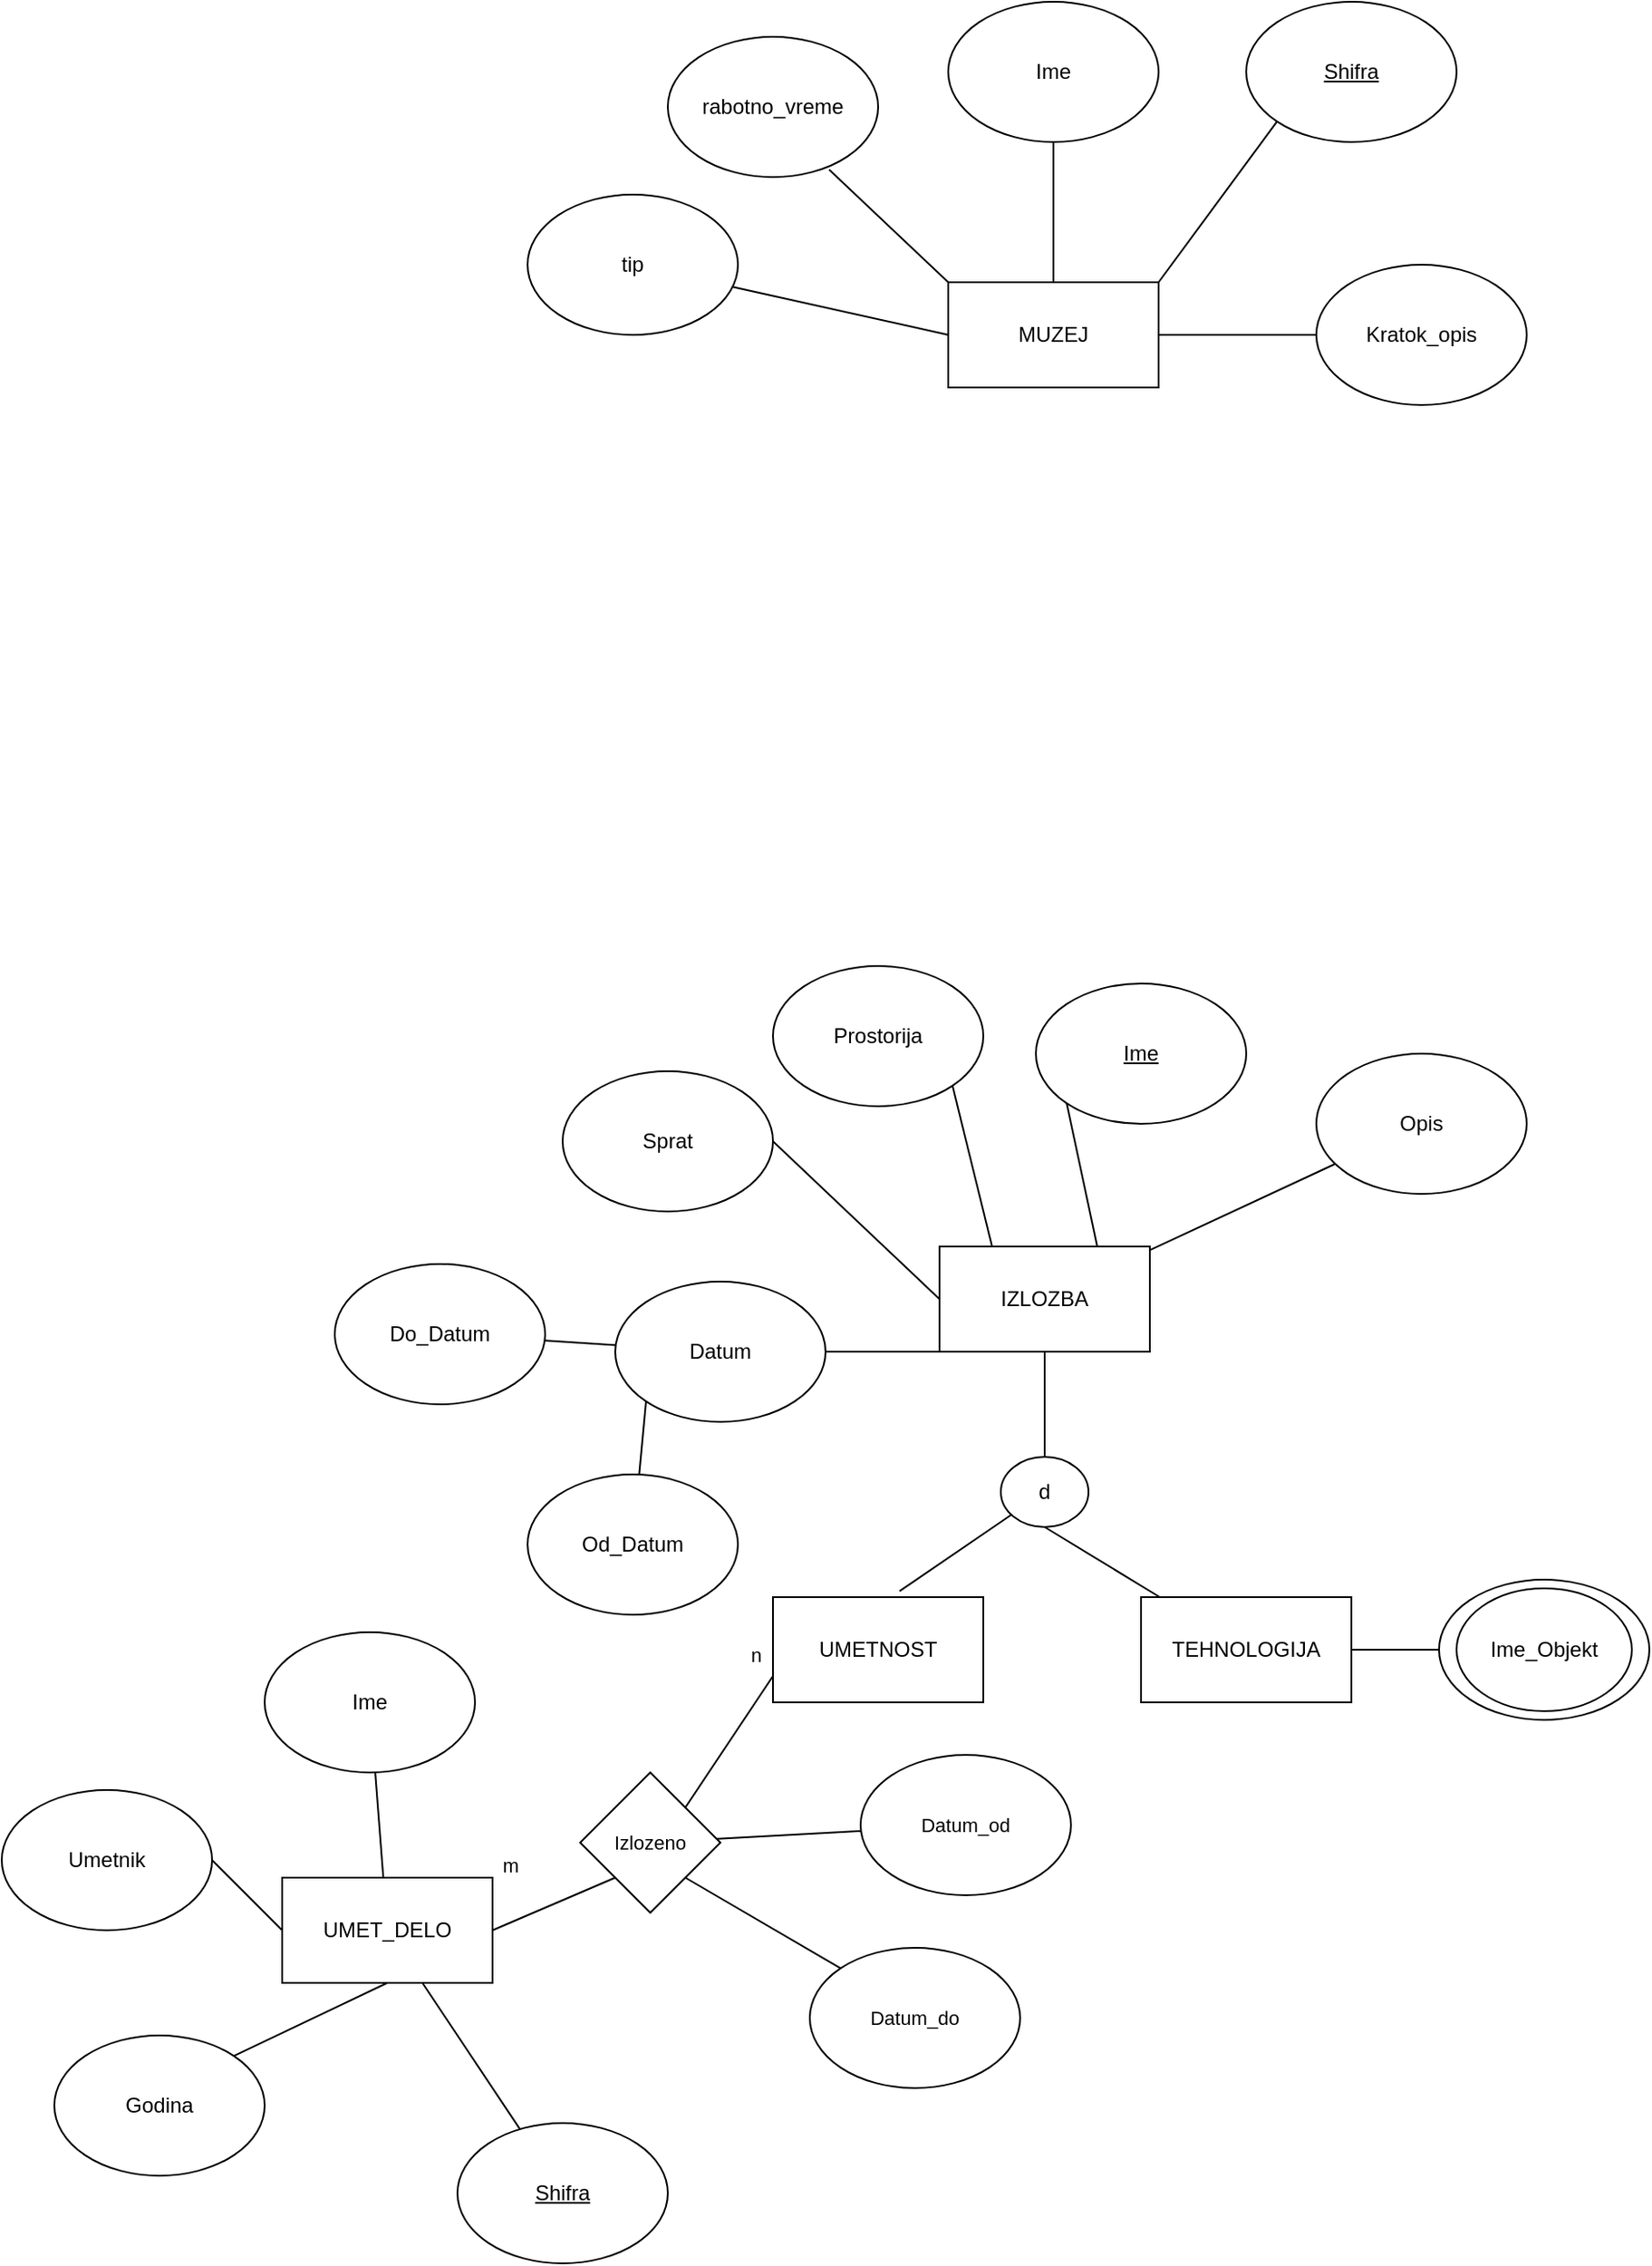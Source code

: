 <mxfile version="24.8.0">
  <diagram name="Page-1" id="aBAfNd_FBkbLEz4ILO74">
    <mxGraphModel dx="2497" dy="799" grid="1" gridSize="10" guides="1" tooltips="1" connect="1" arrows="1" fold="1" page="1" pageScale="1" pageWidth="850" pageHeight="1100" math="0" shadow="0">
      <root>
        <mxCell id="0" />
        <mxCell id="1" parent="0" />
        <mxCell id="x4Ep533CrrcRFyb9f4VT-3" value="Kratok_opis" style="ellipse;whiteSpace=wrap;html=1;" vertex="1" parent="1">
          <mxGeometry x="580" y="200" width="120" height="80" as="geometry" />
        </mxCell>
        <mxCell id="x4Ep533CrrcRFyb9f4VT-4" value="tip" style="ellipse;whiteSpace=wrap;html=1;" vertex="1" parent="1">
          <mxGeometry x="130" y="160" width="120" height="80" as="geometry" />
        </mxCell>
        <mxCell id="x4Ep533CrrcRFyb9f4VT-5" value="&lt;u&gt;Shifra&lt;/u&gt;" style="ellipse;whiteSpace=wrap;html=1;" vertex="1" parent="1">
          <mxGeometry x="540" y="50" width="120" height="80" as="geometry" />
        </mxCell>
        <mxCell id="x4Ep533CrrcRFyb9f4VT-18" value="" style="rounded=0;orthogonalLoop=1;jettySize=auto;html=1;endArrow=none;endFill=0;" edge="1" parent="1" source="x4Ep533CrrcRFyb9f4VT-6" target="x4Ep533CrrcRFyb9f4VT-17">
          <mxGeometry relative="1" as="geometry" />
        </mxCell>
        <mxCell id="x4Ep533CrrcRFyb9f4VT-6" value="Ime" style="ellipse;whiteSpace=wrap;html=1;" vertex="1" parent="1">
          <mxGeometry x="370" y="50" width="120" height="80" as="geometry" />
        </mxCell>
        <mxCell id="x4Ep533CrrcRFyb9f4VT-7" value="rabotno_vreme" style="ellipse;whiteSpace=wrap;html=1;" vertex="1" parent="1">
          <mxGeometry x="210" y="70" width="120" height="80" as="geometry" />
        </mxCell>
        <mxCell id="x4Ep533CrrcRFyb9f4VT-33" style="edgeStyle=none;shape=connector;rounded=0;orthogonalLoop=1;jettySize=auto;html=1;exitX=0;exitY=1;exitDx=0;exitDy=0;strokeColor=default;align=center;verticalAlign=middle;fontFamily=Helvetica;fontSize=11;fontColor=default;labelBackgroundColor=default;endArrow=none;endFill=0;entryX=1;entryY=0.5;entryDx=0;entryDy=0;" edge="1" parent="1" source="x4Ep533CrrcRFyb9f4VT-8" target="x4Ep533CrrcRFyb9f4VT-34">
          <mxGeometry relative="1" as="geometry">
            <mxPoint x="335" y="850" as="targetPoint" />
          </mxGeometry>
        </mxCell>
        <mxCell id="x4Ep533CrrcRFyb9f4VT-39" style="edgeStyle=none;shape=connector;rounded=0;orthogonalLoop=1;jettySize=auto;html=1;exitX=0.5;exitY=1;exitDx=0;exitDy=0;strokeColor=default;align=center;verticalAlign=middle;fontFamily=Helvetica;fontSize=11;fontColor=default;labelBackgroundColor=default;endArrow=none;endFill=0;" edge="1" parent="1" source="x4Ep533CrrcRFyb9f4VT-8">
          <mxGeometry relative="1" as="geometry">
            <mxPoint x="425" y="890" as="targetPoint" />
          </mxGeometry>
        </mxCell>
        <mxCell id="x4Ep533CrrcRFyb9f4VT-8" value="IZLOZBA" style="rounded=0;whiteSpace=wrap;html=1;" vertex="1" parent="1">
          <mxGeometry x="365" y="760" width="120" height="60" as="geometry" />
        </mxCell>
        <mxCell id="x4Ep533CrrcRFyb9f4VT-21" value="" style="edgeStyle=none;shape=connector;rounded=0;orthogonalLoop=1;jettySize=auto;html=1;strokeColor=default;align=center;verticalAlign=middle;fontFamily=Helvetica;fontSize=11;fontColor=default;labelBackgroundColor=default;endArrow=none;endFill=0;" edge="1" parent="1" source="x4Ep533CrrcRFyb9f4VT-17" target="x4Ep533CrrcRFyb9f4VT-3">
          <mxGeometry relative="1" as="geometry" />
        </mxCell>
        <mxCell id="x4Ep533CrrcRFyb9f4VT-22" style="edgeStyle=none;shape=connector;rounded=0;orthogonalLoop=1;jettySize=auto;html=1;exitX=1;exitY=0;exitDx=0;exitDy=0;entryX=0;entryY=1;entryDx=0;entryDy=0;strokeColor=default;align=center;verticalAlign=middle;fontFamily=Helvetica;fontSize=11;fontColor=default;labelBackgroundColor=default;endArrow=none;endFill=0;" edge="1" parent="1" source="x4Ep533CrrcRFyb9f4VT-17" target="x4Ep533CrrcRFyb9f4VT-5">
          <mxGeometry relative="1" as="geometry" />
        </mxCell>
        <mxCell id="x4Ep533CrrcRFyb9f4VT-24" style="edgeStyle=none;shape=connector;rounded=0;orthogonalLoop=1;jettySize=auto;html=1;exitX=0;exitY=0.5;exitDx=0;exitDy=0;strokeColor=default;align=center;verticalAlign=middle;fontFamily=Helvetica;fontSize=11;fontColor=default;labelBackgroundColor=default;endArrow=none;endFill=0;" edge="1" parent="1" source="x4Ep533CrrcRFyb9f4VT-17" target="x4Ep533CrrcRFyb9f4VT-4">
          <mxGeometry relative="1" as="geometry" />
        </mxCell>
        <mxCell id="x4Ep533CrrcRFyb9f4VT-17" value="MUZEJ" style="rounded=0;whiteSpace=wrap;html=1;" vertex="1" parent="1">
          <mxGeometry x="370" y="210" width="120" height="60" as="geometry" />
        </mxCell>
        <mxCell id="x4Ep533CrrcRFyb9f4VT-23" style="edgeStyle=none;shape=connector;rounded=0;orthogonalLoop=1;jettySize=auto;html=1;exitX=0;exitY=0;exitDx=0;exitDy=0;entryX=0.767;entryY=0.947;entryDx=0;entryDy=0;entryPerimeter=0;strokeColor=default;align=center;verticalAlign=middle;fontFamily=Helvetica;fontSize=11;fontColor=default;labelBackgroundColor=default;endArrow=none;endFill=0;" edge="1" parent="1" source="x4Ep533CrrcRFyb9f4VT-17" target="x4Ep533CrrcRFyb9f4VT-7">
          <mxGeometry relative="1" as="geometry" />
        </mxCell>
        <mxCell id="x4Ep533CrrcRFyb9f4VT-28" style="edgeStyle=none;shape=connector;rounded=0;orthogonalLoop=1;jettySize=auto;html=1;exitX=0;exitY=1;exitDx=0;exitDy=0;entryX=0.75;entryY=0;entryDx=0;entryDy=0;strokeColor=default;align=center;verticalAlign=middle;fontFamily=Helvetica;fontSize=11;fontColor=default;labelBackgroundColor=default;endArrow=none;endFill=0;" edge="1" parent="1" source="x4Ep533CrrcRFyb9f4VT-25" target="x4Ep533CrrcRFyb9f4VT-8">
          <mxGeometry relative="1" as="geometry" />
        </mxCell>
        <mxCell id="x4Ep533CrrcRFyb9f4VT-25" value="&lt;u&gt;Ime&lt;/u&gt;" style="ellipse;whiteSpace=wrap;html=1;" vertex="1" parent="1">
          <mxGeometry x="420" y="610" width="120" height="80" as="geometry" />
        </mxCell>
        <mxCell id="x4Ep533CrrcRFyb9f4VT-27" value="" style="edgeStyle=none;shape=connector;rounded=0;orthogonalLoop=1;jettySize=auto;html=1;strokeColor=default;align=center;verticalAlign=middle;fontFamily=Helvetica;fontSize=11;fontColor=default;labelBackgroundColor=default;endArrow=none;endFill=0;" edge="1" parent="1" source="x4Ep533CrrcRFyb9f4VT-26" target="x4Ep533CrrcRFyb9f4VT-8">
          <mxGeometry relative="1" as="geometry" />
        </mxCell>
        <mxCell id="x4Ep533CrrcRFyb9f4VT-26" value="Opis" style="ellipse;whiteSpace=wrap;html=1;" vertex="1" parent="1">
          <mxGeometry x="580" y="650" width="120" height="80" as="geometry" />
        </mxCell>
        <mxCell id="x4Ep533CrrcRFyb9f4VT-32" style="edgeStyle=none;shape=connector;rounded=0;orthogonalLoop=1;jettySize=auto;html=1;exitX=1;exitY=0.5;exitDx=0;exitDy=0;entryX=0;entryY=0.5;entryDx=0;entryDy=0;strokeColor=default;align=center;verticalAlign=middle;fontFamily=Helvetica;fontSize=11;fontColor=default;labelBackgroundColor=default;endArrow=none;endFill=0;" edge="1" parent="1" source="x4Ep533CrrcRFyb9f4VT-29" target="x4Ep533CrrcRFyb9f4VT-8">
          <mxGeometry relative="1" as="geometry" />
        </mxCell>
        <mxCell id="x4Ep533CrrcRFyb9f4VT-29" value="Sprat" style="ellipse;whiteSpace=wrap;html=1;" vertex="1" parent="1">
          <mxGeometry x="150" y="660" width="120" height="80" as="geometry" />
        </mxCell>
        <mxCell id="x4Ep533CrrcRFyb9f4VT-31" style="edgeStyle=none;shape=connector;rounded=0;orthogonalLoop=1;jettySize=auto;html=1;exitX=1;exitY=1;exitDx=0;exitDy=0;entryX=0.25;entryY=0;entryDx=0;entryDy=0;strokeColor=default;align=center;verticalAlign=middle;fontFamily=Helvetica;fontSize=11;fontColor=default;labelBackgroundColor=default;endArrow=none;endFill=0;" edge="1" parent="1" source="x4Ep533CrrcRFyb9f4VT-30" target="x4Ep533CrrcRFyb9f4VT-8">
          <mxGeometry relative="1" as="geometry" />
        </mxCell>
        <mxCell id="x4Ep533CrrcRFyb9f4VT-30" value="Prostorija" style="ellipse;whiteSpace=wrap;html=1;" vertex="1" parent="1">
          <mxGeometry x="270" y="600" width="120" height="80" as="geometry" />
        </mxCell>
        <mxCell id="x4Ep533CrrcRFyb9f4VT-35" style="edgeStyle=none;shape=connector;rounded=0;orthogonalLoop=1;jettySize=auto;html=1;exitX=0;exitY=1;exitDx=0;exitDy=0;strokeColor=default;align=center;verticalAlign=middle;fontFamily=Helvetica;fontSize=11;fontColor=default;labelBackgroundColor=default;endArrow=none;endFill=0;" edge="1" parent="1" source="x4Ep533CrrcRFyb9f4VT-34" target="x4Ep533CrrcRFyb9f4VT-36">
          <mxGeometry relative="1" as="geometry">
            <mxPoint x="180" y="880" as="targetPoint" />
          </mxGeometry>
        </mxCell>
        <mxCell id="x4Ep533CrrcRFyb9f4VT-34" value="Datum" style="ellipse;whiteSpace=wrap;html=1;" vertex="1" parent="1">
          <mxGeometry x="180" y="780" width="120" height="80" as="geometry" />
        </mxCell>
        <mxCell id="x4Ep533CrrcRFyb9f4VT-36" value="Od_Datum" style="ellipse;whiteSpace=wrap;html=1;" vertex="1" parent="1">
          <mxGeometry x="130" y="890" width="120" height="80" as="geometry" />
        </mxCell>
        <mxCell id="x4Ep533CrrcRFyb9f4VT-38" value="" style="edgeStyle=none;shape=connector;rounded=0;orthogonalLoop=1;jettySize=auto;html=1;strokeColor=default;align=center;verticalAlign=middle;fontFamily=Helvetica;fontSize=11;fontColor=default;labelBackgroundColor=default;endArrow=none;endFill=0;" edge="1" parent="1" source="x4Ep533CrrcRFyb9f4VT-37" target="x4Ep533CrrcRFyb9f4VT-34">
          <mxGeometry relative="1" as="geometry" />
        </mxCell>
        <mxCell id="x4Ep533CrrcRFyb9f4VT-37" value="Do_Datum" style="ellipse;whiteSpace=wrap;html=1;" vertex="1" parent="1">
          <mxGeometry x="20" y="770" width="120" height="80" as="geometry" />
        </mxCell>
        <mxCell id="x4Ep533CrrcRFyb9f4VT-41" style="edgeStyle=none;shape=connector;rounded=0;orthogonalLoop=1;jettySize=auto;html=1;exitX=0.5;exitY=1;exitDx=0;exitDy=0;strokeColor=default;align=center;verticalAlign=middle;fontFamily=Helvetica;fontSize=11;fontColor=default;labelBackgroundColor=default;endArrow=none;endFill=0;" edge="1" parent="1" source="x4Ep533CrrcRFyb9f4VT-40" target="x4Ep533CrrcRFyb9f4VT-43">
          <mxGeometry relative="1" as="geometry">
            <mxPoint x="570" y="960" as="targetPoint" />
          </mxGeometry>
        </mxCell>
        <mxCell id="x4Ep533CrrcRFyb9f4VT-42" style="edgeStyle=none;shape=connector;rounded=0;orthogonalLoop=1;jettySize=auto;html=1;strokeColor=default;align=center;verticalAlign=middle;fontFamily=Helvetica;fontSize=11;fontColor=default;labelBackgroundColor=default;endArrow=none;endFill=0;entryX=0.602;entryY=-0.057;entryDx=0;entryDy=0;entryPerimeter=0;" edge="1" parent="1" source="x4Ep533CrrcRFyb9f4VT-40" target="x4Ep533CrrcRFyb9f4VT-44">
          <mxGeometry relative="1" as="geometry">
            <mxPoint x="350" y="970" as="targetPoint" />
          </mxGeometry>
        </mxCell>
        <mxCell id="x4Ep533CrrcRFyb9f4VT-40" value="d" style="ellipse;whiteSpace=wrap;html=1;" vertex="1" parent="1">
          <mxGeometry x="400" y="880" width="50" height="40" as="geometry" />
        </mxCell>
        <mxCell id="x4Ep533CrrcRFyb9f4VT-43" value="TEHNOLOGIJA" style="rounded=0;whiteSpace=wrap;html=1;" vertex="1" parent="1">
          <mxGeometry x="480" y="960" width="120" height="60" as="geometry" />
        </mxCell>
        <mxCell id="x4Ep533CrrcRFyb9f4VT-44" value="UMETNOST" style="rounded=0;whiteSpace=wrap;html=1;" vertex="1" parent="1">
          <mxGeometry x="270" y="960" width="120" height="60" as="geometry" />
        </mxCell>
        <mxCell id="x4Ep533CrrcRFyb9f4VT-47" value="" style="edgeStyle=none;shape=connector;rounded=0;orthogonalLoop=1;jettySize=auto;html=1;strokeColor=default;align=center;verticalAlign=middle;fontFamily=Helvetica;fontSize=11;fontColor=default;labelBackgroundColor=default;endArrow=none;endFill=0;" edge="1" parent="1" source="x4Ep533CrrcRFyb9f4VT-46" target="x4Ep533CrrcRFyb9f4VT-43">
          <mxGeometry relative="1" as="geometry" />
        </mxCell>
        <mxCell id="x4Ep533CrrcRFyb9f4VT-48" value="" style="ellipse;whiteSpace=wrap;html=1;" vertex="1" parent="1">
          <mxGeometry x="650" y="950" width="120" height="80" as="geometry" />
        </mxCell>
        <mxCell id="x4Ep533CrrcRFyb9f4VT-46" value="Ime_Objekt" style="ellipse;whiteSpace=wrap;html=1;" vertex="1" parent="1">
          <mxGeometry x="660" y="955" width="100" height="70" as="geometry" />
        </mxCell>
        <mxCell id="x4Ep533CrrcRFyb9f4VT-54" value="" style="edgeStyle=none;shape=connector;rounded=0;orthogonalLoop=1;jettySize=auto;html=1;strokeColor=default;align=center;verticalAlign=middle;fontFamily=Helvetica;fontSize=11;fontColor=default;labelBackgroundColor=default;endArrow=none;endFill=0;" edge="1" parent="1" source="x4Ep533CrrcRFyb9f4VT-50" target="x4Ep533CrrcRFyb9f4VT-53">
          <mxGeometry relative="1" as="geometry" />
        </mxCell>
        <mxCell id="x4Ep533CrrcRFyb9f4VT-50" value="UMET_DELO" style="rounded=0;whiteSpace=wrap;html=1;" vertex="1" parent="1">
          <mxGeometry x="-10" y="1120" width="120" height="60" as="geometry" />
        </mxCell>
        <mxCell id="x4Ep533CrrcRFyb9f4VT-55" value="" style="edgeStyle=none;shape=connector;rounded=0;orthogonalLoop=1;jettySize=auto;html=1;strokeColor=default;align=center;verticalAlign=middle;fontFamily=Helvetica;fontSize=11;fontColor=default;labelBackgroundColor=default;endArrow=none;endFill=0;" edge="1" parent="1" source="x4Ep533CrrcRFyb9f4VT-51" target="x4Ep533CrrcRFyb9f4VT-50">
          <mxGeometry relative="1" as="geometry" />
        </mxCell>
        <mxCell id="x4Ep533CrrcRFyb9f4VT-51" value="&lt;u&gt;Shifra&lt;/u&gt;" style="ellipse;whiteSpace=wrap;html=1;" vertex="1" parent="1">
          <mxGeometry x="90" y="1260" width="120" height="80" as="geometry" />
        </mxCell>
        <mxCell id="x4Ep533CrrcRFyb9f4VT-53" value="Ime" style="ellipse;whiteSpace=wrap;html=1;" vertex="1" parent="1">
          <mxGeometry x="-20" y="980" width="120" height="80" as="geometry" />
        </mxCell>
        <mxCell id="x4Ep533CrrcRFyb9f4VT-60" style="edgeStyle=none;shape=connector;rounded=0;orthogonalLoop=1;jettySize=auto;html=1;exitX=1;exitY=0.5;exitDx=0;exitDy=0;entryX=0;entryY=0.5;entryDx=0;entryDy=0;strokeColor=default;align=center;verticalAlign=middle;fontFamily=Helvetica;fontSize=11;fontColor=default;labelBackgroundColor=default;endArrow=none;endFill=0;" edge="1" parent="1" source="x4Ep533CrrcRFyb9f4VT-57" target="x4Ep533CrrcRFyb9f4VT-50">
          <mxGeometry relative="1" as="geometry" />
        </mxCell>
        <mxCell id="x4Ep533CrrcRFyb9f4VT-57" value="Umetnik" style="ellipse;whiteSpace=wrap;html=1;" vertex="1" parent="1">
          <mxGeometry x="-170" y="1070" width="120" height="80" as="geometry" />
        </mxCell>
        <mxCell id="x4Ep533CrrcRFyb9f4VT-59" style="edgeStyle=none;shape=connector;rounded=0;orthogonalLoop=1;jettySize=auto;html=1;exitX=1;exitY=0;exitDx=0;exitDy=0;entryX=0.5;entryY=1;entryDx=0;entryDy=0;strokeColor=default;align=center;verticalAlign=middle;fontFamily=Helvetica;fontSize=11;fontColor=default;labelBackgroundColor=default;endArrow=none;endFill=0;" edge="1" parent="1" source="x4Ep533CrrcRFyb9f4VT-58" target="x4Ep533CrrcRFyb9f4VT-50">
          <mxGeometry relative="1" as="geometry" />
        </mxCell>
        <mxCell id="x4Ep533CrrcRFyb9f4VT-58" value="Godina" style="ellipse;whiteSpace=wrap;html=1;" vertex="1" parent="1">
          <mxGeometry x="-140" y="1210" width="120" height="80" as="geometry" />
        </mxCell>
        <mxCell id="x4Ep533CrrcRFyb9f4VT-62" style="edgeStyle=none;shape=connector;rounded=0;orthogonalLoop=1;jettySize=auto;html=1;exitX=1;exitY=0;exitDx=0;exitDy=0;entryX=0;entryY=0.75;entryDx=0;entryDy=0;strokeColor=default;align=center;verticalAlign=middle;fontFamily=Helvetica;fontSize=11;fontColor=default;labelBackgroundColor=default;endArrow=none;endFill=0;" edge="1" parent="1" source="x4Ep533CrrcRFyb9f4VT-61" target="x4Ep533CrrcRFyb9f4VT-44">
          <mxGeometry relative="1" as="geometry" />
        </mxCell>
        <mxCell id="x4Ep533CrrcRFyb9f4VT-63" style="edgeStyle=none;shape=connector;rounded=0;orthogonalLoop=1;jettySize=auto;html=1;exitX=0;exitY=1;exitDx=0;exitDy=0;entryX=1;entryY=0.5;entryDx=0;entryDy=0;strokeColor=default;align=center;verticalAlign=middle;fontFamily=Helvetica;fontSize=11;fontColor=default;labelBackgroundColor=default;endArrow=none;endFill=0;" edge="1" parent="1" source="x4Ep533CrrcRFyb9f4VT-61" target="x4Ep533CrrcRFyb9f4VT-50">
          <mxGeometry relative="1" as="geometry" />
        </mxCell>
        <mxCell id="x4Ep533CrrcRFyb9f4VT-67" value="" style="edgeStyle=none;shape=connector;rounded=0;orthogonalLoop=1;jettySize=auto;html=1;strokeColor=default;align=center;verticalAlign=middle;fontFamily=Helvetica;fontSize=11;fontColor=default;labelBackgroundColor=default;endArrow=none;endFill=0;" edge="1" parent="1" source="x4Ep533CrrcRFyb9f4VT-61" target="x4Ep533CrrcRFyb9f4VT-66">
          <mxGeometry relative="1" as="geometry" />
        </mxCell>
        <mxCell id="x4Ep533CrrcRFyb9f4VT-61" value="Izlozeno" style="rhombus;whiteSpace=wrap;html=1;fontFamily=Helvetica;fontSize=11;fontColor=default;labelBackgroundColor=default;" vertex="1" parent="1">
          <mxGeometry x="160" y="1060" width="80" height="80" as="geometry" />
        </mxCell>
        <mxCell id="x4Ep533CrrcRFyb9f4VT-64" value="m" style="text;html=1;align=center;verticalAlign=middle;resizable=0;points=[];autosize=1;strokeColor=none;fillColor=none;fontFamily=Helvetica;fontSize=11;fontColor=default;labelBackgroundColor=default;" vertex="1" parent="1">
          <mxGeometry x="105" y="1098" width="30" height="30" as="geometry" />
        </mxCell>
        <mxCell id="x4Ep533CrrcRFyb9f4VT-65" value="n" style="text;html=1;align=center;verticalAlign=middle;resizable=0;points=[];autosize=1;strokeColor=none;fillColor=none;fontFamily=Helvetica;fontSize=11;fontColor=default;labelBackgroundColor=default;" vertex="1" parent="1">
          <mxGeometry x="245" y="978" width="30" height="30" as="geometry" />
        </mxCell>
        <mxCell id="x4Ep533CrrcRFyb9f4VT-66" value="Datum_od" style="ellipse;whiteSpace=wrap;html=1;fontSize=11;labelBackgroundColor=default;" vertex="1" parent="1">
          <mxGeometry x="320" y="1050" width="120" height="80" as="geometry" />
        </mxCell>
        <mxCell id="x4Ep533CrrcRFyb9f4VT-68" value="" style="edgeStyle=none;shape=connector;rounded=0;orthogonalLoop=1;jettySize=auto;html=1;strokeColor=default;align=center;verticalAlign=middle;fontFamily=Helvetica;fontSize=11;fontColor=default;labelBackgroundColor=default;endArrow=none;endFill=0;exitX=1;exitY=1;exitDx=0;exitDy=0;entryX=0;entryY=0;entryDx=0;entryDy=0;" edge="1" parent="1" source="x4Ep533CrrcRFyb9f4VT-61" target="x4Ep533CrrcRFyb9f4VT-69">
          <mxGeometry relative="1" as="geometry">
            <mxPoint x="250" y="1110" as="sourcePoint" />
            <mxPoint x="290" y="1160" as="targetPoint" />
          </mxGeometry>
        </mxCell>
        <mxCell id="x4Ep533CrrcRFyb9f4VT-69" value="Datum_do" style="ellipse;whiteSpace=wrap;html=1;fontSize=11;labelBackgroundColor=default;" vertex="1" parent="1">
          <mxGeometry x="291" y="1160" width="120" height="80" as="geometry" />
        </mxCell>
      </root>
    </mxGraphModel>
  </diagram>
</mxfile>
